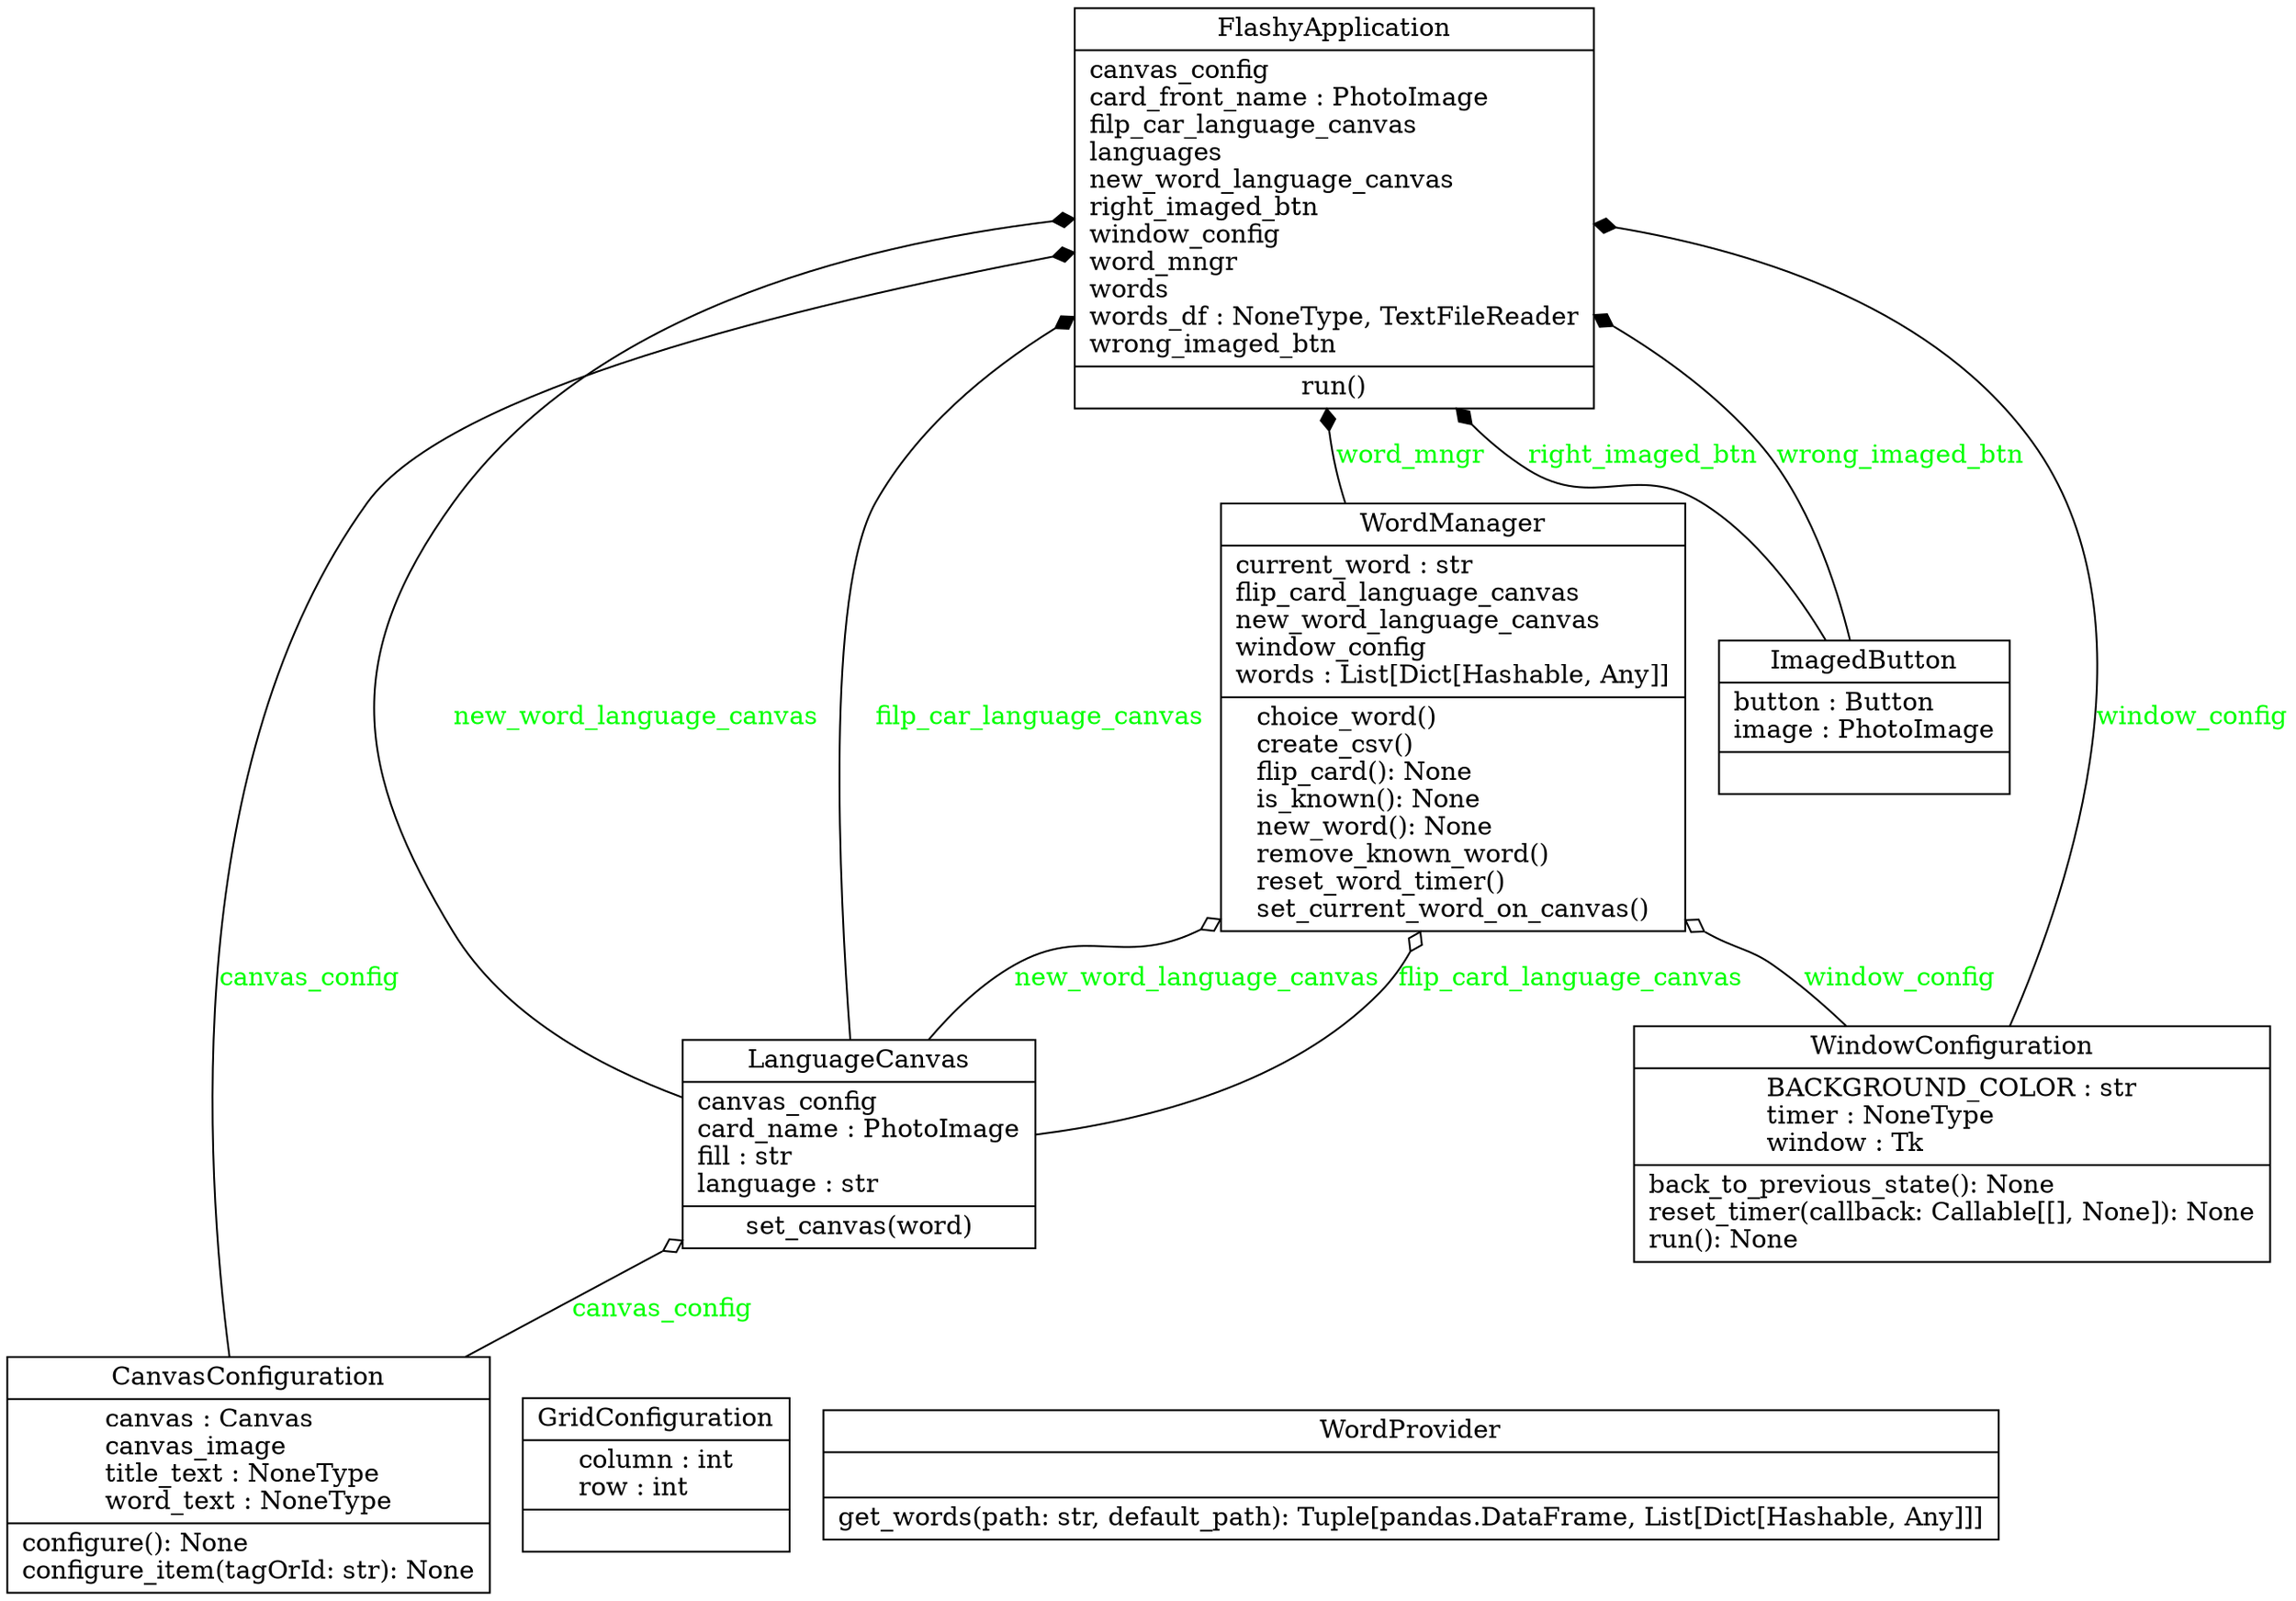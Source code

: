 digraph "classes" {
rankdir=BT
charset="utf-8"
"main.CanvasConfiguration" [color="black", fontcolor="black", label=<{CanvasConfiguration|canvas : Canvas<br ALIGN="LEFT"/>canvas_image<br ALIGN="LEFT"/>title_text : NoneType<br ALIGN="LEFT"/>word_text : NoneType<br ALIGN="LEFT"/>|configure(): None<br ALIGN="LEFT"/>configure_item(tagOrId: str): None<br ALIGN="LEFT"/>}>, shape="record", style="solid"];
"main.FlashyApplication" [color="black", fontcolor="black", label=<{FlashyApplication|canvas_config<br ALIGN="LEFT"/>card_front_name : PhotoImage<br ALIGN="LEFT"/>filp_car_language_canvas<br ALIGN="LEFT"/>languages<br ALIGN="LEFT"/>new_word_language_canvas<br ALIGN="LEFT"/>right_imaged_btn<br ALIGN="LEFT"/>window_config<br ALIGN="LEFT"/>word_mngr<br ALIGN="LEFT"/>words<br ALIGN="LEFT"/>words_df : NoneType, TextFileReader<br ALIGN="LEFT"/>wrong_imaged_btn<br ALIGN="LEFT"/>|run()<br ALIGN="LEFT"/>}>, shape="record", style="solid"];
"main.GridConfiguration" [color="black", fontcolor="black", label=<{GridConfiguration|column : int<br ALIGN="LEFT"/>row : int<br ALIGN="LEFT"/>|}>, shape="record", style="solid"];
"main.ImagedButton" [color="black", fontcolor="black", label=<{ImagedButton|button : Button<br ALIGN="LEFT"/>image : PhotoImage<br ALIGN="LEFT"/>|}>, shape="record", style="solid"];
"main.LanguageCanvas" [color="black", fontcolor="black", label=<{LanguageCanvas|canvas_config<br ALIGN="LEFT"/>card_name : PhotoImage<br ALIGN="LEFT"/>fill : str<br ALIGN="LEFT"/>language : str<br ALIGN="LEFT"/>|set_canvas(word)<br ALIGN="LEFT"/>}>, shape="record", style="solid"];
"main.WindowConfiguration" [color="black", fontcolor="black", label=<{WindowConfiguration|BACKGROUND_COLOR : str<br ALIGN="LEFT"/>timer : NoneType<br ALIGN="LEFT"/>window : Tk<br ALIGN="LEFT"/>|back_to_previous_state(): None<br ALIGN="LEFT"/>reset_timer(callback: Callable[[], None]): None<br ALIGN="LEFT"/>run(): None<br ALIGN="LEFT"/>}>, shape="record", style="solid"];
"main.WordManager" [color="black", fontcolor="black", label=<{WordManager|current_word : str<br ALIGN="LEFT"/>flip_card_language_canvas<br ALIGN="LEFT"/>new_word_language_canvas<br ALIGN="LEFT"/>window_config<br ALIGN="LEFT"/>words : List[Dict[Hashable, Any]]<br ALIGN="LEFT"/>|choice_word()<br ALIGN="LEFT"/>create_csv()<br ALIGN="LEFT"/>flip_card(): None<br ALIGN="LEFT"/>is_known(): None<br ALIGN="LEFT"/>new_word(): None<br ALIGN="LEFT"/>remove_known_word()<br ALIGN="LEFT"/>reset_word_timer()<br ALIGN="LEFT"/>set_current_word_on_canvas()<br ALIGN="LEFT"/>}>, shape="record", style="solid"];
"main.WordProvider" [color="black", fontcolor="black", label=<{WordProvider|<br ALIGN="LEFT"/>|get_words(path: str, default_path): Tuple[pandas.DataFrame, List[Dict[Hashable, Any]]]<br ALIGN="LEFT"/>}>, shape="record", style="solid"];
"main.CanvasConfiguration" -> "main.FlashyApplication" [arrowhead="diamond", arrowtail="none", fontcolor="green", label="canvas_config", style="solid"];
"main.ImagedButton" -> "main.FlashyApplication" [arrowhead="diamond", arrowtail="none", fontcolor="green", label="right_imaged_btn", style="solid"];
"main.ImagedButton" -> "main.FlashyApplication" [arrowhead="diamond", arrowtail="none", fontcolor="green", label="wrong_imaged_btn", style="solid"];
"main.LanguageCanvas" -> "main.FlashyApplication" [arrowhead="diamond", arrowtail="none", fontcolor="green", label="new_word_language_canvas", style="solid"];
"main.LanguageCanvas" -> "main.FlashyApplication" [arrowhead="diamond", arrowtail="none", fontcolor="green", label="filp_car_language_canvas", style="solid"];
"main.WindowConfiguration" -> "main.FlashyApplication" [arrowhead="diamond", arrowtail="none", fontcolor="green", label="window_config", style="solid"];
"main.WordManager" -> "main.FlashyApplication" [arrowhead="diamond", arrowtail="none", fontcolor="green", label="word_mngr", style="solid"];
"main.CanvasConfiguration" -> "main.LanguageCanvas" [arrowhead="odiamond", arrowtail="none", fontcolor="green", label="canvas_config", style="solid"];
"main.LanguageCanvas" -> "main.WordManager" [arrowhead="odiamond", arrowtail="none", fontcolor="green", label="new_word_language_canvas", style="solid"];
"main.LanguageCanvas" -> "main.WordManager" [arrowhead="odiamond", arrowtail="none", fontcolor="green", label="flip_card_language_canvas", style="solid"];
"main.WindowConfiguration" -> "main.WordManager" [arrowhead="odiamond", arrowtail="none", fontcolor="green", label="window_config", style="solid"];
}
